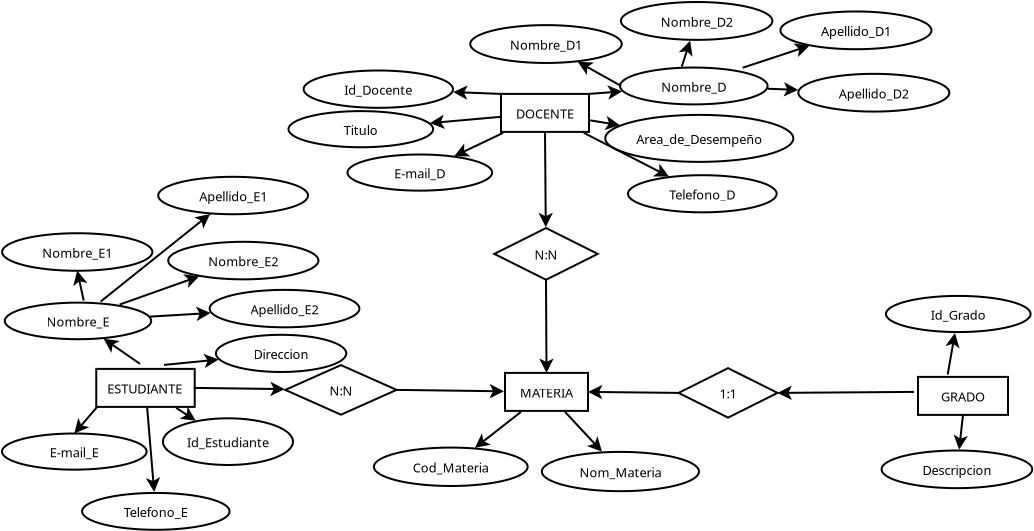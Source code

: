 <?xml version="1.0" encoding="UTF-8"?>
<dia:diagram xmlns:dia="http://www.lysator.liu.se/~alla/dia/">
  <dia:layer name="Fondo" visible="true" active="true">
    <dia:object type="Flowchart - Box" version="0" id="O0">
      <dia:attribute name="obj_pos">
        <dia:point val="5.157,16.75"/>
      </dia:attribute>
      <dia:attribute name="obj_bb">
        <dia:rectangle val="5.107,16.7;10.043,18.7"/>
      </dia:attribute>
      <dia:attribute name="elem_corner">
        <dia:point val="5.157,16.75"/>
      </dia:attribute>
      <dia:attribute name="elem_width">
        <dia:real val="4.835"/>
      </dia:attribute>
      <dia:attribute name="elem_height">
        <dia:real val="1.9"/>
      </dia:attribute>
      <dia:attribute name="show_background">
        <dia:boolean val="true"/>
      </dia:attribute>
      <dia:attribute name="padding">
        <dia:real val="0.5"/>
      </dia:attribute>
      <dia:attribute name="text">
        <dia:composite type="text">
          <dia:attribute name="string">
            <dia:string>#ESTUDIANTE#</dia:string>
          </dia:attribute>
          <dia:attribute name="font">
            <dia:font family="sans" style="0" name="Helvetica"/>
          </dia:attribute>
          <dia:attribute name="height">
            <dia:real val="0.8"/>
          </dia:attribute>
          <dia:attribute name="pos">
            <dia:point val="7.575,17.94"/>
          </dia:attribute>
          <dia:attribute name="color">
            <dia:color val="#000000"/>
          </dia:attribute>
          <dia:attribute name="alignment">
            <dia:enum val="1"/>
          </dia:attribute>
        </dia:composite>
      </dia:attribute>
    </dia:object>
    <dia:object type="Flowchart - Box" version="0" id="O1">
      <dia:attribute name="obj_pos">
        <dia:point val="25.55,16.95"/>
      </dia:attribute>
      <dia:attribute name="obj_bb">
        <dia:rectangle val="25.5,16.9;29.75,18.9"/>
      </dia:attribute>
      <dia:attribute name="elem_corner">
        <dia:point val="25.55,16.95"/>
      </dia:attribute>
      <dia:attribute name="elem_width">
        <dia:real val="4.15"/>
      </dia:attribute>
      <dia:attribute name="elem_height">
        <dia:real val="1.9"/>
      </dia:attribute>
      <dia:attribute name="show_background">
        <dia:boolean val="true"/>
      </dia:attribute>
      <dia:attribute name="padding">
        <dia:real val="0.5"/>
      </dia:attribute>
      <dia:attribute name="text">
        <dia:composite type="text">
          <dia:attribute name="string">
            <dia:string>#MATERIA#</dia:string>
          </dia:attribute>
          <dia:attribute name="font">
            <dia:font family="sans" style="0" name="Helvetica"/>
          </dia:attribute>
          <dia:attribute name="height">
            <dia:real val="0.8"/>
          </dia:attribute>
          <dia:attribute name="pos">
            <dia:point val="27.625,18.14"/>
          </dia:attribute>
          <dia:attribute name="color">
            <dia:color val="#000000"/>
          </dia:attribute>
          <dia:attribute name="alignment">
            <dia:enum val="1"/>
          </dia:attribute>
        </dia:composite>
      </dia:attribute>
    </dia:object>
    <dia:object type="Flowchart - Box" version="0" id="O2">
      <dia:attribute name="obj_pos">
        <dia:point val="25.35,3"/>
      </dia:attribute>
      <dia:attribute name="obj_bb">
        <dia:rectangle val="25.3,2.95;29.8,4.95"/>
      </dia:attribute>
      <dia:attribute name="elem_corner">
        <dia:point val="25.35,3"/>
      </dia:attribute>
      <dia:attribute name="elem_width">
        <dia:real val="4.4"/>
      </dia:attribute>
      <dia:attribute name="elem_height">
        <dia:real val="1.9"/>
      </dia:attribute>
      <dia:attribute name="show_background">
        <dia:boolean val="true"/>
      </dia:attribute>
      <dia:attribute name="padding">
        <dia:real val="0.5"/>
      </dia:attribute>
      <dia:attribute name="text">
        <dia:composite type="text">
          <dia:attribute name="string">
            <dia:string>#DOCENTE#</dia:string>
          </dia:attribute>
          <dia:attribute name="font">
            <dia:font family="sans" style="0" name="Helvetica"/>
          </dia:attribute>
          <dia:attribute name="height">
            <dia:real val="0.8"/>
          </dia:attribute>
          <dia:attribute name="pos">
            <dia:point val="27.55,4.19"/>
          </dia:attribute>
          <dia:attribute name="color">
            <dia:color val="#000000"/>
          </dia:attribute>
          <dia:attribute name="alignment">
            <dia:enum val="1"/>
          </dia:attribute>
        </dia:composite>
      </dia:attribute>
    </dia:object>
    <dia:object type="Flowchart - Box" version="0" id="O3">
      <dia:attribute name="obj_pos">
        <dia:point val="46.2,17.15"/>
      </dia:attribute>
      <dia:attribute name="obj_bb">
        <dia:rectangle val="46.15,17.1;50.75,19.1"/>
      </dia:attribute>
      <dia:attribute name="elem_corner">
        <dia:point val="46.2,17.15"/>
      </dia:attribute>
      <dia:attribute name="elem_width">
        <dia:real val="4.5"/>
      </dia:attribute>
      <dia:attribute name="elem_height">
        <dia:real val="1.9"/>
      </dia:attribute>
      <dia:attribute name="show_background">
        <dia:boolean val="true"/>
      </dia:attribute>
      <dia:attribute name="padding">
        <dia:real val="0.5"/>
      </dia:attribute>
      <dia:attribute name="text">
        <dia:composite type="text">
          <dia:attribute name="string">
            <dia:string>#GRADO#</dia:string>
          </dia:attribute>
          <dia:attribute name="font">
            <dia:font family="sans" style="0" name="Helvetica"/>
          </dia:attribute>
          <dia:attribute name="height">
            <dia:real val="0.8"/>
          </dia:attribute>
          <dia:attribute name="pos">
            <dia:point val="48.45,18.34"/>
          </dia:attribute>
          <dia:attribute name="color">
            <dia:color val="#000000"/>
          </dia:attribute>
          <dia:attribute name="alignment">
            <dia:enum val="1"/>
          </dia:attribute>
        </dia:composite>
      </dia:attribute>
    </dia:object>
    <dia:object type="Flowchart - Diamond" version="0" id="O4">
      <dia:attribute name="obj_pos">
        <dia:point val="14.597,16.575"/>
      </dia:attribute>
      <dia:attribute name="obj_bb">
        <dia:rectangle val="14.547,16.525;20.142,19.075"/>
      </dia:attribute>
      <dia:attribute name="elem_corner">
        <dia:point val="14.597,16.575"/>
      </dia:attribute>
      <dia:attribute name="elem_width">
        <dia:real val="5.495"/>
      </dia:attribute>
      <dia:attribute name="elem_height">
        <dia:real val="2.449"/>
      </dia:attribute>
      <dia:attribute name="show_background">
        <dia:boolean val="true"/>
      </dia:attribute>
      <dia:attribute name="padding">
        <dia:real val="0.354"/>
      </dia:attribute>
      <dia:attribute name="text">
        <dia:composite type="text">
          <dia:attribute name="string">
            <dia:string>#N:N#</dia:string>
          </dia:attribute>
          <dia:attribute name="font">
            <dia:font family="sans" style="0" name="Helvetica"/>
          </dia:attribute>
          <dia:attribute name="height">
            <dia:real val="0.8"/>
          </dia:attribute>
          <dia:attribute name="pos">
            <dia:point val="17.345,18.04"/>
          </dia:attribute>
          <dia:attribute name="color">
            <dia:color val="#000000"/>
          </dia:attribute>
          <dia:attribute name="alignment">
            <dia:enum val="1"/>
          </dia:attribute>
        </dia:composite>
      </dia:attribute>
    </dia:object>
    <dia:object type="Flowchart - Diamond" version="0" id="O5">
      <dia:attribute name="obj_pos">
        <dia:point val="25.048,9.724"/>
      </dia:attribute>
      <dia:attribute name="obj_bb">
        <dia:rectangle val="24.998,9.674;30.202,12.326"/>
      </dia:attribute>
      <dia:attribute name="elem_corner">
        <dia:point val="25.048,9.724"/>
      </dia:attribute>
      <dia:attribute name="elem_width">
        <dia:real val="5.104"/>
      </dia:attribute>
      <dia:attribute name="elem_height">
        <dia:real val="2.552"/>
      </dia:attribute>
      <dia:attribute name="show_background">
        <dia:boolean val="true"/>
      </dia:attribute>
      <dia:attribute name="padding">
        <dia:real val="0.354"/>
      </dia:attribute>
      <dia:attribute name="text">
        <dia:composite type="text">
          <dia:attribute name="string">
            <dia:string>#N:N#</dia:string>
          </dia:attribute>
          <dia:attribute name="font">
            <dia:font family="sans" style="0" name="Helvetica"/>
          </dia:attribute>
          <dia:attribute name="height">
            <dia:real val="0.8"/>
          </dia:attribute>
          <dia:attribute name="pos">
            <dia:point val="27.6,11.24"/>
          </dia:attribute>
          <dia:attribute name="color">
            <dia:color val="#000000"/>
          </dia:attribute>
          <dia:attribute name="alignment">
            <dia:enum val="1"/>
          </dia:attribute>
        </dia:composite>
      </dia:attribute>
    </dia:object>
    <dia:object type="Flowchart - Diamond" version="0" id="O6">
      <dia:attribute name="obj_pos">
        <dia:point val="34.226,16.713"/>
      </dia:attribute>
      <dia:attribute name="obj_bb">
        <dia:rectangle val="34.176,16.663;39.224,19.237"/>
      </dia:attribute>
      <dia:attribute name="elem_corner">
        <dia:point val="34.226,16.713"/>
      </dia:attribute>
      <dia:attribute name="elem_width">
        <dia:real val="4.949"/>
      </dia:attribute>
      <dia:attribute name="elem_height">
        <dia:real val="2.474"/>
      </dia:attribute>
      <dia:attribute name="show_background">
        <dia:boolean val="true"/>
      </dia:attribute>
      <dia:attribute name="padding">
        <dia:real val="0.354"/>
      </dia:attribute>
      <dia:attribute name="text">
        <dia:composite type="text">
          <dia:attribute name="string">
            <dia:string>#1:1#</dia:string>
          </dia:attribute>
          <dia:attribute name="font">
            <dia:font family="sans" style="0" name="Helvetica"/>
          </dia:attribute>
          <dia:attribute name="height">
            <dia:real val="0.8"/>
          </dia:attribute>
          <dia:attribute name="pos">
            <dia:point val="36.7,18.19"/>
          </dia:attribute>
          <dia:attribute name="color">
            <dia:color val="#000000"/>
          </dia:attribute>
          <dia:attribute name="alignment">
            <dia:enum val="1"/>
          </dia:attribute>
        </dia:composite>
      </dia:attribute>
    </dia:object>
    <dia:object type="Standard - Line" version="0" id="O7">
      <dia:attribute name="obj_pos">
        <dia:point val="9.992,17.7"/>
      </dia:attribute>
      <dia:attribute name="obj_bb">
        <dia:rectangle val="9.942,17.392;14.683,18.116"/>
      </dia:attribute>
      <dia:attribute name="conn_endpoints">
        <dia:point val="9.992,17.7"/>
        <dia:point val="14.572,17.762"/>
      </dia:attribute>
      <dia:attribute name="numcp">
        <dia:int val="1"/>
      </dia:attribute>
      <dia:attribute name="end_arrow">
        <dia:enum val="22"/>
      </dia:attribute>
      <dia:attribute name="end_arrow_length">
        <dia:real val="0.5"/>
      </dia:attribute>
      <dia:attribute name="end_arrow_width">
        <dia:real val="0.5"/>
      </dia:attribute>
      <dia:connections>
        <dia:connection handle="0" to="O0" connection="8"/>
        <dia:connection handle="1" to="O4" connection="16"/>
      </dia:connections>
    </dia:object>
    <dia:object type="Standard - Line" version="0" id="O8">
      <dia:attribute name="obj_pos">
        <dia:point val="20.092,17.8"/>
      </dia:attribute>
      <dia:attribute name="obj_bb">
        <dia:rectangle val="20.041,17.502;25.614,18.226"/>
      </dia:attribute>
      <dia:attribute name="conn_endpoints">
        <dia:point val="20.092,17.8"/>
        <dia:point val="25.503,17.872"/>
      </dia:attribute>
      <dia:attribute name="numcp">
        <dia:int val="1"/>
      </dia:attribute>
      <dia:attribute name="end_arrow">
        <dia:enum val="22"/>
      </dia:attribute>
      <dia:attribute name="end_arrow_length">
        <dia:real val="0.5"/>
      </dia:attribute>
      <dia:attribute name="end_arrow_width">
        <dia:real val="0.5"/>
      </dia:attribute>
      <dia:connections>
        <dia:connection handle="0" to="O4" connection="4"/>
        <dia:connection handle="1" to="O1" connection="16"/>
      </dia:connections>
    </dia:object>
    <dia:object type="Standard - Line" version="0" id="O9">
      <dia:attribute name="obj_pos">
        <dia:point val="27.55,4.9"/>
      </dia:attribute>
      <dia:attribute name="obj_bb">
        <dia:rectangle val="27.222,4.85;27.946,9.792"/>
      </dia:attribute>
      <dia:attribute name="conn_endpoints">
        <dia:point val="27.55,4.9"/>
        <dia:point val="27.589,9.68"/>
      </dia:attribute>
      <dia:attribute name="numcp">
        <dia:int val="1"/>
      </dia:attribute>
      <dia:attribute name="end_arrow">
        <dia:enum val="22"/>
      </dia:attribute>
      <dia:attribute name="end_arrow_length">
        <dia:real val="0.5"/>
      </dia:attribute>
      <dia:attribute name="end_arrow_width">
        <dia:real val="0.5"/>
      </dia:attribute>
      <dia:connections>
        <dia:connection handle="0" to="O2" connection="13"/>
        <dia:connection handle="1" to="O5" connection="16"/>
      </dia:connections>
    </dia:object>
    <dia:object type="Standard - Line" version="0" id="O10">
      <dia:attribute name="obj_pos">
        <dia:point val="27.6,12.276"/>
      </dia:attribute>
      <dia:attribute name="obj_bb">
        <dia:rectangle val="27.26,12.226;27.983,17.062"/>
      </dia:attribute>
      <dia:attribute name="conn_endpoints">
        <dia:point val="27.6,12.276"/>
        <dia:point val="27.625,16.95"/>
      </dia:attribute>
      <dia:attribute name="numcp">
        <dia:int val="1"/>
      </dia:attribute>
      <dia:attribute name="end_arrow">
        <dia:enum val="22"/>
      </dia:attribute>
      <dia:attribute name="end_arrow_length">
        <dia:real val="0.5"/>
      </dia:attribute>
      <dia:attribute name="end_arrow_width">
        <dia:real val="0.5"/>
      </dia:attribute>
      <dia:connections>
        <dia:connection handle="0" to="O5" connection="8"/>
        <dia:connection handle="1" to="O1" connection="2"/>
      </dia:connections>
    </dia:object>
    <dia:object type="Standard - Line" version="0" id="O11">
      <dia:attribute name="obj_pos">
        <dia:point val="46,17.9"/>
      </dia:attribute>
      <dia:attribute name="obj_bb">
        <dia:rectangle val="39.063,17.584;46.05,18.307"/>
      </dia:attribute>
      <dia:attribute name="conn_endpoints">
        <dia:point val="46,17.9"/>
        <dia:point val="39.174,17.95"/>
      </dia:attribute>
      <dia:attribute name="numcp">
        <dia:int val="1"/>
      </dia:attribute>
      <dia:attribute name="end_arrow">
        <dia:enum val="22"/>
      </dia:attribute>
      <dia:attribute name="end_arrow_length">
        <dia:real val="0.5"/>
      </dia:attribute>
      <dia:attribute name="end_arrow_width">
        <dia:real val="0.5"/>
      </dia:attribute>
      <dia:connections>
        <dia:connection handle="1" to="O6" connection="4"/>
      </dia:connections>
    </dia:object>
    <dia:object type="Standard - Line" version="0" id="O12">
      <dia:attribute name="obj_pos">
        <dia:point val="34.226,17.95"/>
      </dia:attribute>
      <dia:attribute name="obj_bb">
        <dia:rectangle val="29.588,17.545;34.276,18.268"/>
      </dia:attribute>
      <dia:attribute name="conn_endpoints">
        <dia:point val="34.226,17.95"/>
        <dia:point val="29.7,17.9"/>
      </dia:attribute>
      <dia:attribute name="numcp">
        <dia:int val="1"/>
      </dia:attribute>
      <dia:attribute name="end_arrow">
        <dia:enum val="22"/>
      </dia:attribute>
      <dia:attribute name="end_arrow_length">
        <dia:real val="0.5"/>
      </dia:attribute>
      <dia:attribute name="end_arrow_width">
        <dia:real val="0.5"/>
      </dia:attribute>
      <dia:connections>
        <dia:connection handle="0" to="O6" connection="12"/>
        <dia:connection handle="1" to="O1" connection="8"/>
      </dia:connections>
    </dia:object>
    <dia:object type="Flowchart - Ellipse" version="0" id="O13">
      <dia:attribute name="obj_pos">
        <dia:point val="0.584,13.447"/>
      </dia:attribute>
      <dia:attribute name="obj_bb">
        <dia:rectangle val="0.534,13.397;7.866,15.305"/>
      </dia:attribute>
      <dia:attribute name="elem_corner">
        <dia:point val="0.584,13.447"/>
      </dia:attribute>
      <dia:attribute name="elem_width">
        <dia:real val="7.231"/>
      </dia:attribute>
      <dia:attribute name="elem_height">
        <dia:real val="1.808"/>
      </dia:attribute>
      <dia:attribute name="show_background">
        <dia:boolean val="true"/>
      </dia:attribute>
      <dia:attribute name="padding">
        <dia:real val="0.354"/>
      </dia:attribute>
      <dia:attribute name="text">
        <dia:composite type="text">
          <dia:attribute name="string">
            <dia:string>#Nombre_E#</dia:string>
          </dia:attribute>
          <dia:attribute name="font">
            <dia:font family="sans" style="0" name="Helvetica"/>
          </dia:attribute>
          <dia:attribute name="height">
            <dia:real val="0.8"/>
          </dia:attribute>
          <dia:attribute name="pos">
            <dia:point val="4.2,14.591"/>
          </dia:attribute>
          <dia:attribute name="color">
            <dia:color val="#000000"/>
          </dia:attribute>
          <dia:attribute name="alignment">
            <dia:enum val="1"/>
          </dia:attribute>
        </dia:composite>
      </dia:attribute>
    </dia:object>
    <dia:object type="Standard - Text" version="1" id="O14">
      <dia:attribute name="obj_pos">
        <dia:point val="4.2,14.351"/>
      </dia:attribute>
      <dia:attribute name="obj_bb">
        <dia:rectangle val="4.2,13.711;4.2,14.484"/>
      </dia:attribute>
      <dia:attribute name="text">
        <dia:composite type="text">
          <dia:attribute name="string">
            <dia:string>##</dia:string>
          </dia:attribute>
          <dia:attribute name="font">
            <dia:font family="sans" style="0" name="Helvetica"/>
          </dia:attribute>
          <dia:attribute name="height">
            <dia:real val="0.8"/>
          </dia:attribute>
          <dia:attribute name="pos">
            <dia:point val="4.2,14.351"/>
          </dia:attribute>
          <dia:attribute name="color">
            <dia:color val="#000000"/>
          </dia:attribute>
          <dia:attribute name="alignment">
            <dia:enum val="0"/>
          </dia:attribute>
        </dia:composite>
      </dia:attribute>
      <dia:attribute name="valign">
        <dia:enum val="3"/>
      </dia:attribute>
      <dia:connections>
        <dia:connection handle="0" to="O13" connection="16"/>
      </dia:connections>
    </dia:object>
    <dia:object type="Flowchart - Ellipse" version="0" id="O15">
      <dia:attribute name="obj_pos">
        <dia:point val="8.513,19.244"/>
      </dia:attribute>
      <dia:attribute name="obj_bb">
        <dia:rectangle val="8.463,19.194;14.93,21.581"/>
      </dia:attribute>
      <dia:attribute name="elem_corner">
        <dia:point val="8.513,19.244"/>
      </dia:attribute>
      <dia:attribute name="elem_width">
        <dia:real val="6.368"/>
      </dia:attribute>
      <dia:attribute name="elem_height">
        <dia:real val="2.287"/>
      </dia:attribute>
      <dia:attribute name="show_background">
        <dia:boolean val="true"/>
      </dia:attribute>
      <dia:attribute name="padding">
        <dia:real val="0.354"/>
      </dia:attribute>
      <dia:attribute name="text">
        <dia:composite type="text">
          <dia:attribute name="string">
            <dia:string>#Id_Estudiante#</dia:string>
          </dia:attribute>
          <dia:attribute name="font">
            <dia:font family="sans" style="0" name="Helvetica"/>
          </dia:attribute>
          <dia:attribute name="height">
            <dia:real val="0.8"/>
          </dia:attribute>
          <dia:attribute name="pos">
            <dia:point val="11.697,20.628"/>
          </dia:attribute>
          <dia:attribute name="color">
            <dia:color val="#000000"/>
          </dia:attribute>
          <dia:attribute name="alignment">
            <dia:enum val="1"/>
          </dia:attribute>
        </dia:composite>
      </dia:attribute>
    </dia:object>
    <dia:object type="Flowchart - Ellipse" version="0" id="O16">
      <dia:attribute name="obj_pos">
        <dia:point val="11.155,15.062"/>
      </dia:attribute>
      <dia:attribute name="obj_bb">
        <dia:rectangle val="11.105,15.012;17.605,16.938"/>
      </dia:attribute>
      <dia:attribute name="elem_corner">
        <dia:point val="11.155,15.062"/>
      </dia:attribute>
      <dia:attribute name="elem_width">
        <dia:real val="6.4"/>
      </dia:attribute>
      <dia:attribute name="elem_height">
        <dia:real val="1.826"/>
      </dia:attribute>
      <dia:attribute name="show_background">
        <dia:boolean val="true"/>
      </dia:attribute>
      <dia:attribute name="padding">
        <dia:real val="0.354"/>
      </dia:attribute>
      <dia:attribute name="text">
        <dia:composite type="text">
          <dia:attribute name="string">
            <dia:string>#Direccion#</dia:string>
          </dia:attribute>
          <dia:attribute name="font">
            <dia:font family="sans" style="0" name="Helvetica"/>
          </dia:attribute>
          <dia:attribute name="height">
            <dia:real val="0.8"/>
          </dia:attribute>
          <dia:attribute name="pos">
            <dia:point val="14.355,16.215"/>
          </dia:attribute>
          <dia:attribute name="color">
            <dia:color val="#000000"/>
          </dia:attribute>
          <dia:attribute name="alignment">
            <dia:enum val="1"/>
          </dia:attribute>
        </dia:composite>
      </dia:attribute>
    </dia:object>
    <dia:object type="Flowchart - Ellipse" version="0" id="O17">
      <dia:attribute name="obj_pos">
        <dia:point val="0.4,19.98"/>
      </dia:attribute>
      <dia:attribute name="obj_bb">
        <dia:rectangle val="0.35,19.93;7.681,21.838"/>
      </dia:attribute>
      <dia:attribute name="elem_corner">
        <dia:point val="0.4,19.98"/>
      </dia:attribute>
      <dia:attribute name="elem_width">
        <dia:real val="7.231"/>
      </dia:attribute>
      <dia:attribute name="elem_height">
        <dia:real val="1.808"/>
      </dia:attribute>
      <dia:attribute name="border_width">
        <dia:real val="0.1"/>
      </dia:attribute>
      <dia:attribute name="show_background">
        <dia:boolean val="true"/>
      </dia:attribute>
      <dia:attribute name="padding">
        <dia:real val="0.354"/>
      </dia:attribute>
      <dia:attribute name="text">
        <dia:composite type="text">
          <dia:attribute name="string">
            <dia:string>#E-mail_E#</dia:string>
          </dia:attribute>
          <dia:attribute name="font">
            <dia:font family="sans" style="0" name="Helvetica"/>
          </dia:attribute>
          <dia:attribute name="height">
            <dia:real val="0.8"/>
          </dia:attribute>
          <dia:attribute name="pos">
            <dia:point val="4.016,21.124"/>
          </dia:attribute>
          <dia:attribute name="color">
            <dia:color val="#000000"/>
          </dia:attribute>
          <dia:attribute name="alignment">
            <dia:enum val="1"/>
          </dia:attribute>
        </dia:composite>
      </dia:attribute>
    </dia:object>
    <dia:object type="Flowchart - Ellipse" version="0" id="O18">
      <dia:attribute name="obj_pos">
        <dia:point val="4.421,22.956"/>
      </dia:attribute>
      <dia:attribute name="obj_bb">
        <dia:rectangle val="4.371,22.906;11.81,24.841"/>
      </dia:attribute>
      <dia:attribute name="elem_corner">
        <dia:point val="4.421,22.956"/>
      </dia:attribute>
      <dia:attribute name="elem_width">
        <dia:real val="7.34"/>
      </dia:attribute>
      <dia:attribute name="elem_height">
        <dia:real val="1.835"/>
      </dia:attribute>
      <dia:attribute name="show_background">
        <dia:boolean val="true"/>
      </dia:attribute>
      <dia:attribute name="padding">
        <dia:real val="0.354"/>
      </dia:attribute>
      <dia:attribute name="text">
        <dia:composite type="text">
          <dia:attribute name="string">
            <dia:string>#Telefono_E#</dia:string>
          </dia:attribute>
          <dia:attribute name="font">
            <dia:font family="sans" style="0" name="Helvetica"/>
          </dia:attribute>
          <dia:attribute name="height">
            <dia:real val="0.8"/>
          </dia:attribute>
          <dia:attribute name="pos">
            <dia:point val="8.091,24.114"/>
          </dia:attribute>
          <dia:attribute name="color">
            <dia:color val="#000000"/>
          </dia:attribute>
          <dia:attribute name="alignment">
            <dia:enum val="1"/>
          </dia:attribute>
        </dia:composite>
      </dia:attribute>
    </dia:object>
    <dia:object type="Standard - Line" version="0" id="O19">
      <dia:attribute name="obj_pos">
        <dia:point val="7.3,16.5"/>
      </dia:attribute>
      <dia:attribute name="obj_bb">
        <dia:rectangle val="5.375,15.16;7.37,16.57"/>
      </dia:attribute>
      <dia:attribute name="conn_endpoints">
        <dia:point val="7.3,16.5"/>
        <dia:point val="5.467,15.229"/>
      </dia:attribute>
      <dia:attribute name="numcp">
        <dia:int val="1"/>
      </dia:attribute>
      <dia:attribute name="end_arrow">
        <dia:enum val="22"/>
      </dia:attribute>
      <dia:attribute name="end_arrow_length">
        <dia:real val="0.5"/>
      </dia:attribute>
      <dia:attribute name="end_arrow_width">
        <dia:real val="0.5"/>
      </dia:attribute>
      <dia:connections>
        <dia:connection handle="1" to="O13" connection="16"/>
      </dia:connections>
    </dia:object>
    <dia:object type="Standard - Line" version="0" id="O20">
      <dia:attribute name="obj_pos">
        <dia:point val="8.5,16.55"/>
      </dia:attribute>
      <dia:attribute name="obj_bb">
        <dia:rectangle val="8.445,15.976;11.396,16.697"/>
      </dia:attribute>
      <dia:attribute name="conn_endpoints">
        <dia:point val="8.5,16.55"/>
        <dia:point val="11.285,16.277"/>
      </dia:attribute>
      <dia:attribute name="numcp">
        <dia:int val="1"/>
      </dia:attribute>
      <dia:attribute name="end_arrow">
        <dia:enum val="22"/>
      </dia:attribute>
      <dia:attribute name="end_arrow_length">
        <dia:real val="0.5"/>
      </dia:attribute>
      <dia:attribute name="end_arrow_width">
        <dia:real val="0.5"/>
      </dia:attribute>
      <dia:connections>
        <dia:connection handle="1" to="O16" connection="16"/>
      </dia:connections>
    </dia:object>
    <dia:object type="Standard - Line" version="0" id="O21">
      <dia:attribute name="obj_pos">
        <dia:point val="9.106,18.699"/>
      </dia:attribute>
      <dia:attribute name="obj_bb">
        <dia:rectangle val="9.037,18.63;10.212,19.428"/>
      </dia:attribute>
      <dia:attribute name="conn_endpoints">
        <dia:point val="9.106,18.699"/>
        <dia:point val="10.118,19.358"/>
      </dia:attribute>
      <dia:attribute name="numcp">
        <dia:int val="1"/>
      </dia:attribute>
      <dia:attribute name="end_arrow">
        <dia:enum val="22"/>
      </dia:attribute>
      <dia:attribute name="end_arrow_length">
        <dia:real val="0.5"/>
      </dia:attribute>
      <dia:attribute name="end_arrow_width">
        <dia:real val="0.5"/>
      </dia:attribute>
      <dia:connections>
        <dia:connection handle="0" to="O0" connection="16"/>
        <dia:connection handle="1" to="O15" connection="16"/>
      </dia:connections>
    </dia:object>
    <dia:object type="Standard - Line" version="0" id="O22">
      <dia:attribute name="obj_pos">
        <dia:point val="7.658,18.695"/>
      </dia:attribute>
      <dia:attribute name="obj_bb">
        <dia:rectangle val="7.598,18.641;8.319,23.019"/>
      </dia:attribute>
      <dia:attribute name="conn_endpoints">
        <dia:point val="7.658,18.695"/>
        <dia:point val="8.01,22.908"/>
      </dia:attribute>
      <dia:attribute name="numcp">
        <dia:int val="1"/>
      </dia:attribute>
      <dia:attribute name="end_arrow">
        <dia:enum val="22"/>
      </dia:attribute>
      <dia:attribute name="end_arrow_length">
        <dia:real val="0.5"/>
      </dia:attribute>
      <dia:attribute name="end_arrow_width">
        <dia:real val="0.5"/>
      </dia:attribute>
      <dia:connections>
        <dia:connection handle="0" to="O0" connection="16"/>
        <dia:connection handle="1" to="O18" connection="16"/>
      </dia:connections>
    </dia:object>
    <dia:object type="Standard - Line" version="0" id="O23">
      <dia:attribute name="obj_pos">
        <dia:point val="5.157,18.65"/>
      </dia:attribute>
      <dia:attribute name="obj_bb">
        <dia:rectangle val="3.943,18.579;5.228,20.065"/>
      </dia:attribute>
      <dia:attribute name="conn_endpoints">
        <dia:point val="5.157,18.65"/>
        <dia:point val="4.016,19.98"/>
      </dia:attribute>
      <dia:attribute name="numcp">
        <dia:int val="1"/>
      </dia:attribute>
      <dia:attribute name="end_arrow">
        <dia:enum val="22"/>
      </dia:attribute>
      <dia:attribute name="end_arrow_length">
        <dia:real val="0.5"/>
      </dia:attribute>
      <dia:attribute name="end_arrow_width">
        <dia:real val="0.5"/>
      </dia:attribute>
      <dia:connections>
        <dia:connection handle="0" to="O0" connection="11"/>
        <dia:connection handle="1" to="O17" connection="4"/>
      </dia:connections>
    </dia:object>
    <dia:object type="Flowchart - Ellipse" version="0" id="O24">
      <dia:attribute name="obj_pos">
        <dia:point val="15.518,1.839"/>
      </dia:attribute>
      <dia:attribute name="obj_bb">
        <dia:rectangle val="15.468,1.789;22.963,3.738"/>
      </dia:attribute>
      <dia:attribute name="elem_corner">
        <dia:point val="15.518,1.839"/>
      </dia:attribute>
      <dia:attribute name="elem_width">
        <dia:real val="7.396"/>
      </dia:attribute>
      <dia:attribute name="elem_height">
        <dia:real val="1.849"/>
      </dia:attribute>
      <dia:attribute name="show_background">
        <dia:boolean val="true"/>
      </dia:attribute>
      <dia:attribute name="padding">
        <dia:real val="0.354"/>
      </dia:attribute>
      <dia:attribute name="text">
        <dia:composite type="text">
          <dia:attribute name="string">
            <dia:string>#Id_Docente#</dia:string>
          </dia:attribute>
          <dia:attribute name="font">
            <dia:font family="sans" style="0" name="Helvetica"/>
          </dia:attribute>
          <dia:attribute name="height">
            <dia:real val="0.8"/>
          </dia:attribute>
          <dia:attribute name="pos">
            <dia:point val="19.215,3.004"/>
          </dia:attribute>
          <dia:attribute name="color">
            <dia:color val="#000000"/>
          </dia:attribute>
          <dia:attribute name="alignment">
            <dia:enum val="1"/>
          </dia:attribute>
        </dia:composite>
      </dia:attribute>
    </dia:object>
    <dia:object type="Flowchart - Ellipse" version="0" id="O25">
      <dia:attribute name="obj_pos">
        <dia:point val="31.358,1.696"/>
      </dia:attribute>
      <dia:attribute name="obj_bb">
        <dia:rectangle val="31.308,1.646;38.673,3.562"/>
      </dia:attribute>
      <dia:attribute name="elem_corner">
        <dia:point val="31.358,1.696"/>
      </dia:attribute>
      <dia:attribute name="elem_width">
        <dia:real val="7.265"/>
      </dia:attribute>
      <dia:attribute name="elem_height">
        <dia:real val="1.816"/>
      </dia:attribute>
      <dia:attribute name="show_background">
        <dia:boolean val="true"/>
      </dia:attribute>
      <dia:attribute name="padding">
        <dia:real val="0.354"/>
      </dia:attribute>
      <dia:attribute name="text">
        <dia:composite type="text">
          <dia:attribute name="string">
            <dia:string>#Nombre_D#</dia:string>
          </dia:attribute>
          <dia:attribute name="font">
            <dia:font family="sans" style="0" name="Helvetica"/>
          </dia:attribute>
          <dia:attribute name="height">
            <dia:real val="0.8"/>
          </dia:attribute>
          <dia:attribute name="pos">
            <dia:point val="34.99,2.844"/>
          </dia:attribute>
          <dia:attribute name="color">
            <dia:color val="#000000"/>
          </dia:attribute>
          <dia:attribute name="alignment">
            <dia:enum val="1"/>
          </dia:attribute>
        </dia:composite>
      </dia:attribute>
    </dia:object>
    <dia:object type="Flowchart - Ellipse" version="0" id="O26">
      <dia:attribute name="obj_pos">
        <dia:point val="31.726,7.071"/>
      </dia:attribute>
      <dia:attribute name="obj_bb">
        <dia:rectangle val="31.676,7.021;39.155,8.966"/>
      </dia:attribute>
      <dia:attribute name="elem_corner">
        <dia:point val="31.726,7.071"/>
      </dia:attribute>
      <dia:attribute name="elem_width">
        <dia:real val="7.38"/>
      </dia:attribute>
      <dia:attribute name="elem_height">
        <dia:real val="1.845"/>
      </dia:attribute>
      <dia:attribute name="show_background">
        <dia:boolean val="true"/>
      </dia:attribute>
      <dia:attribute name="padding">
        <dia:real val="0.354"/>
      </dia:attribute>
      <dia:attribute name="text">
        <dia:composite type="text">
          <dia:attribute name="string">
            <dia:string>#Telefono_D#</dia:string>
          </dia:attribute>
          <dia:attribute name="font">
            <dia:font family="sans" style="0" name="Helvetica"/>
          </dia:attribute>
          <dia:attribute name="height">
            <dia:real val="0.8"/>
          </dia:attribute>
          <dia:attribute name="pos">
            <dia:point val="35.416,8.234"/>
          </dia:attribute>
          <dia:attribute name="color">
            <dia:color val="#000000"/>
          </dia:attribute>
          <dia:attribute name="alignment">
            <dia:enum val="1"/>
          </dia:attribute>
        </dia:composite>
      </dia:attribute>
    </dia:object>
    <dia:object type="Flowchart - Ellipse" version="0" id="O27">
      <dia:attribute name="obj_pos">
        <dia:point val="17.675,6.03"/>
      </dia:attribute>
      <dia:attribute name="obj_bb">
        <dia:rectangle val="17.625,5.98;24.956,7.888"/>
      </dia:attribute>
      <dia:attribute name="elem_corner">
        <dia:point val="17.675,6.03"/>
      </dia:attribute>
      <dia:attribute name="elem_width">
        <dia:real val="7.231"/>
      </dia:attribute>
      <dia:attribute name="elem_height">
        <dia:real val="1.808"/>
      </dia:attribute>
      <dia:attribute name="show_background">
        <dia:boolean val="true"/>
      </dia:attribute>
      <dia:attribute name="padding">
        <dia:real val="0.354"/>
      </dia:attribute>
      <dia:attribute name="text">
        <dia:composite type="text">
          <dia:attribute name="string">
            <dia:string>#E-mail_D#</dia:string>
          </dia:attribute>
          <dia:attribute name="font">
            <dia:font family="sans" style="0" name="Helvetica"/>
          </dia:attribute>
          <dia:attribute name="height">
            <dia:real val="0.8"/>
          </dia:attribute>
          <dia:attribute name="pos">
            <dia:point val="21.291,7.174"/>
          </dia:attribute>
          <dia:attribute name="color">
            <dia:color val="#000000"/>
          </dia:attribute>
          <dia:attribute name="alignment">
            <dia:enum val="1"/>
          </dia:attribute>
        </dia:composite>
      </dia:attribute>
    </dia:object>
    <dia:object type="Flowchart - Ellipse" version="0" id="O28">
      <dia:attribute name="obj_pos">
        <dia:point val="30.685,4.079"/>
      </dia:attribute>
      <dia:attribute name="obj_bb">
        <dia:rectangle val="30.635,4.029;39.896,6.419"/>
      </dia:attribute>
      <dia:attribute name="elem_corner">
        <dia:point val="30.685,4.079"/>
      </dia:attribute>
      <dia:attribute name="elem_width">
        <dia:real val="9.16"/>
      </dia:attribute>
      <dia:attribute name="elem_height">
        <dia:real val="2.29"/>
      </dia:attribute>
      <dia:attribute name="show_background">
        <dia:boolean val="true"/>
      </dia:attribute>
      <dia:attribute name="padding">
        <dia:real val="0.354"/>
      </dia:attribute>
      <dia:attribute name="text">
        <dia:composite type="text">
          <dia:attribute name="string">
            <dia:string>#Area_de_Desempeño#</dia:string>
          </dia:attribute>
          <dia:attribute name="font">
            <dia:font family="sans" style="0" name="Helvetica"/>
          </dia:attribute>
          <dia:attribute name="height">
            <dia:real val="0.8"/>
          </dia:attribute>
          <dia:attribute name="pos">
            <dia:point val="35.266,5.464"/>
          </dia:attribute>
          <dia:attribute name="color">
            <dia:color val="#000000"/>
          </dia:attribute>
          <dia:attribute name="alignment">
            <dia:enum val="1"/>
          </dia:attribute>
        </dia:composite>
      </dia:attribute>
    </dia:object>
    <dia:object type="Flowchart - Ellipse" version="0" id="O29">
      <dia:attribute name="obj_pos">
        <dia:point val="14.725,3.86"/>
      </dia:attribute>
      <dia:attribute name="obj_bb">
        <dia:rectangle val="14.675,3.81;22.006,5.718"/>
      </dia:attribute>
      <dia:attribute name="elem_corner">
        <dia:point val="14.725,3.86"/>
      </dia:attribute>
      <dia:attribute name="elem_width">
        <dia:real val="7.231"/>
      </dia:attribute>
      <dia:attribute name="elem_height">
        <dia:real val="1.808"/>
      </dia:attribute>
      <dia:attribute name="show_background">
        <dia:boolean val="true"/>
      </dia:attribute>
      <dia:attribute name="padding">
        <dia:real val="0.354"/>
      </dia:attribute>
      <dia:attribute name="text">
        <dia:composite type="text">
          <dia:attribute name="string">
            <dia:string>#Titulo#</dia:string>
          </dia:attribute>
          <dia:attribute name="font">
            <dia:font family="sans" style="0" name="Helvetica"/>
          </dia:attribute>
          <dia:attribute name="height">
            <dia:real val="0.8"/>
          </dia:attribute>
          <dia:attribute name="pos">
            <dia:point val="18.34,5.004"/>
          </dia:attribute>
          <dia:attribute name="color">
            <dia:color val="#000000"/>
          </dia:attribute>
          <dia:attribute name="alignment">
            <dia:enum val="1"/>
          </dia:attribute>
        </dia:composite>
      </dia:attribute>
    </dia:object>
    <dia:object type="Flowchart - Ellipse" version="0" id="O30">
      <dia:attribute name="obj_pos">
        <dia:point val="19.072,20.702"/>
      </dia:attribute>
      <dia:attribute name="obj_bb">
        <dia:rectangle val="19.022,20.652;26.659,22.636"/>
      </dia:attribute>
      <dia:attribute name="elem_corner">
        <dia:point val="19.072,20.702"/>
      </dia:attribute>
      <dia:attribute name="elem_width">
        <dia:real val="7.536"/>
      </dia:attribute>
      <dia:attribute name="elem_height">
        <dia:real val="1.884"/>
      </dia:attribute>
      <dia:attribute name="show_background">
        <dia:boolean val="true"/>
      </dia:attribute>
      <dia:attribute name="padding">
        <dia:real val="0.354"/>
      </dia:attribute>
      <dia:attribute name="text">
        <dia:composite type="text">
          <dia:attribute name="string">
            <dia:string>#Cod_Materia#</dia:string>
          </dia:attribute>
          <dia:attribute name="font">
            <dia:font family="sans" style="0" name="Helvetica"/>
          </dia:attribute>
          <dia:attribute name="height">
            <dia:real val="0.8"/>
          </dia:attribute>
          <dia:attribute name="pos">
            <dia:point val="22.841,21.884"/>
          </dia:attribute>
          <dia:attribute name="color">
            <dia:color val="#000000"/>
          </dia:attribute>
          <dia:attribute name="alignment">
            <dia:enum val="1"/>
          </dia:attribute>
        </dia:composite>
      </dia:attribute>
    </dia:object>
    <dia:object type="Flowchart - Ellipse" version="0" id="O31">
      <dia:attribute name="obj_pos">
        <dia:point val="27.49,20.924"/>
      </dia:attribute>
      <dia:attribute name="obj_bb">
        <dia:rectangle val="27.44,20.874;35.203,22.89"/>
      </dia:attribute>
      <dia:attribute name="elem_corner">
        <dia:point val="27.49,20.924"/>
      </dia:attribute>
      <dia:attribute name="elem_width">
        <dia:real val="7.663"/>
      </dia:attribute>
      <dia:attribute name="elem_height">
        <dia:real val="1.916"/>
      </dia:attribute>
      <dia:attribute name="show_background">
        <dia:boolean val="true"/>
      </dia:attribute>
      <dia:attribute name="padding">
        <dia:real val="0.354"/>
      </dia:attribute>
      <dia:attribute name="text">
        <dia:composite type="text">
          <dia:attribute name="string">
            <dia:string>#Nom_Materia#</dia:string>
          </dia:attribute>
          <dia:attribute name="font">
            <dia:font family="sans" style="0" name="Helvetica"/>
          </dia:attribute>
          <dia:attribute name="height">
            <dia:real val="0.8"/>
          </dia:attribute>
          <dia:attribute name="pos">
            <dia:point val="31.322,22.122"/>
          </dia:attribute>
          <dia:attribute name="color">
            <dia:color val="#000000"/>
          </dia:attribute>
          <dia:attribute name="alignment">
            <dia:enum val="1"/>
          </dia:attribute>
        </dia:composite>
      </dia:attribute>
    </dia:object>
    <dia:object type="Flowchart - Ellipse" version="0" id="O32">
      <dia:attribute name="obj_pos">
        <dia:point val="44.599,13.1"/>
      </dia:attribute>
      <dia:attribute name="obj_bb">
        <dia:rectangle val="44.549,13.05;51.88,14.958"/>
      </dia:attribute>
      <dia:attribute name="elem_corner">
        <dia:point val="44.599,13.1"/>
      </dia:attribute>
      <dia:attribute name="elem_width">
        <dia:real val="7.231"/>
      </dia:attribute>
      <dia:attribute name="elem_height">
        <dia:real val="1.808"/>
      </dia:attribute>
      <dia:attribute name="show_background">
        <dia:boolean val="true"/>
      </dia:attribute>
      <dia:attribute name="padding">
        <dia:real val="0.354"/>
      </dia:attribute>
      <dia:attribute name="text">
        <dia:composite type="text">
          <dia:attribute name="string">
            <dia:string>#Id_Grado#</dia:string>
          </dia:attribute>
          <dia:attribute name="font">
            <dia:font family="sans" style="0" name="Helvetica"/>
          </dia:attribute>
          <dia:attribute name="height">
            <dia:real val="0.8"/>
          </dia:attribute>
          <dia:attribute name="pos">
            <dia:point val="48.215,14.244"/>
          </dia:attribute>
          <dia:attribute name="color">
            <dia:color val="#000000"/>
          </dia:attribute>
          <dia:attribute name="alignment">
            <dia:enum val="1"/>
          </dia:attribute>
        </dia:composite>
      </dia:attribute>
    </dia:object>
    <dia:object type="Flowchart - Ellipse" version="0" id="O33">
      <dia:attribute name="obj_pos">
        <dia:point val="44.458,20.85"/>
      </dia:attribute>
      <dia:attribute name="obj_bb">
        <dia:rectangle val="44.408,20.8;51.883,22.744"/>
      </dia:attribute>
      <dia:attribute name="elem_corner">
        <dia:point val="44.458,20.85"/>
      </dia:attribute>
      <dia:attribute name="elem_width">
        <dia:real val="7.376"/>
      </dia:attribute>
      <dia:attribute name="elem_height">
        <dia:real val="1.844"/>
      </dia:attribute>
      <dia:attribute name="show_background">
        <dia:boolean val="true"/>
      </dia:attribute>
      <dia:attribute name="padding">
        <dia:real val="0.354"/>
      </dia:attribute>
      <dia:attribute name="text">
        <dia:composite type="text">
          <dia:attribute name="string">
            <dia:string>#Descripcion#</dia:string>
          </dia:attribute>
          <dia:attribute name="font">
            <dia:font family="sans" style="0" name="Helvetica"/>
          </dia:attribute>
          <dia:attribute name="height">
            <dia:real val="0.8"/>
          </dia:attribute>
          <dia:attribute name="pos">
            <dia:point val="48.146,22.012"/>
          </dia:attribute>
          <dia:attribute name="color">
            <dia:color val="#000000"/>
          </dia:attribute>
          <dia:attribute name="alignment">
            <dia:enum val="1"/>
          </dia:attribute>
        </dia:composite>
      </dia:attribute>
    </dia:object>
    <dia:object type="Standard - Line" version="0" id="O34">
      <dia:attribute name="obj_pos">
        <dia:point val="29.75,3"/>
      </dia:attribute>
      <dia:attribute name="obj_bb">
        <dia:rectangle val="29.696,2.556;31.575,3.277"/>
      </dia:attribute>
      <dia:attribute name="conn_endpoints">
        <dia:point val="29.75,3"/>
        <dia:point val="31.464,2.87"/>
      </dia:attribute>
      <dia:attribute name="numcp">
        <dia:int val="1"/>
      </dia:attribute>
      <dia:attribute name="end_arrow">
        <dia:enum val="22"/>
      </dia:attribute>
      <dia:attribute name="end_arrow_length">
        <dia:real val="0.5"/>
      </dia:attribute>
      <dia:attribute name="end_arrow_width">
        <dia:real val="0.5"/>
      </dia:attribute>
      <dia:connections>
        <dia:connection handle="0" to="O2" connection="4"/>
        <dia:connection handle="1" to="O25" connection="16"/>
      </dia:connections>
    </dia:object>
    <dia:object type="Standard - Line" version="0" id="O35">
      <dia:attribute name="obj_pos">
        <dia:point val="25.35,3"/>
      </dia:attribute>
      <dia:attribute name="obj_bb">
        <dia:rectangle val="22.808,2.568;25.402,3.292"/>
      </dia:attribute>
      <dia:attribute name="conn_endpoints">
        <dia:point val="25.35,3"/>
        <dia:point val="22.919,2.906"/>
      </dia:attribute>
      <dia:attribute name="numcp">
        <dia:int val="1"/>
      </dia:attribute>
      <dia:attribute name="end_arrow">
        <dia:enum val="22"/>
      </dia:attribute>
      <dia:attribute name="end_arrow_length">
        <dia:real val="0.5"/>
      </dia:attribute>
      <dia:attribute name="end_arrow_width">
        <dia:real val="0.5"/>
      </dia:attribute>
      <dia:connections>
        <dia:connection handle="0" to="O2" connection="0"/>
        <dia:connection handle="1" to="O24" connection="16"/>
      </dia:connections>
    </dia:object>
    <dia:object type="Standard - Line" version="0" id="O36">
      <dia:attribute name="obj_pos">
        <dia:point val="25.3,4.149"/>
      </dia:attribute>
      <dia:attribute name="obj_bb">
        <dia:rectangle val="21.688,4.044;25.355,4.765"/>
      </dia:attribute>
      <dia:attribute name="conn_endpoints">
        <dia:point val="25.3,4.149"/>
        <dia:point val="21.799,4.458"/>
      </dia:attribute>
      <dia:attribute name="numcp">
        <dia:int val="1"/>
      </dia:attribute>
      <dia:attribute name="end_arrow">
        <dia:enum val="22"/>
      </dia:attribute>
      <dia:attribute name="end_arrow_length">
        <dia:real val="0.5"/>
      </dia:attribute>
      <dia:attribute name="end_arrow_width">
        <dia:real val="0.5"/>
      </dia:attribute>
      <dia:connections>
        <dia:connection handle="0" to="O2" connection="16"/>
        <dia:connection handle="1" to="O29" connection="16"/>
      </dia:connections>
    </dia:object>
    <dia:object type="Standard - Line" version="0" id="O37">
      <dia:attribute name="obj_pos">
        <dia:point val="25.452,4.95"/>
      </dia:attribute>
      <dia:attribute name="obj_bb">
        <dia:rectangle val="22.914,4.884;25.518,6.193"/>
      </dia:attribute>
      <dia:attribute name="conn_endpoints">
        <dia:point val="25.452,4.95"/>
        <dia:point val="23.015,6.112"/>
      </dia:attribute>
      <dia:attribute name="numcp">
        <dia:int val="1"/>
      </dia:attribute>
      <dia:attribute name="end_arrow">
        <dia:enum val="22"/>
      </dia:attribute>
      <dia:attribute name="end_arrow_length">
        <dia:real val="0.5"/>
      </dia:attribute>
      <dia:attribute name="end_arrow_width">
        <dia:real val="0.5"/>
      </dia:attribute>
      <dia:connections>
        <dia:connection handle="0" to="O2" connection="16"/>
        <dia:connection handle="1" to="O27" connection="16"/>
      </dia:connections>
    </dia:object>
    <dia:object type="Standard - Line" version="0" id="O38">
      <dia:attribute name="obj_pos">
        <dia:point val="29.8,4.322"/>
      </dia:attribute>
      <dia:attribute name="obj_bb">
        <dia:rectangle val="29.743,4.128;31.504,4.842"/>
      </dia:attribute>
      <dia:attribute name="conn_endpoints">
        <dia:point val="29.8,4.322"/>
        <dia:point val="31.394,4.585"/>
      </dia:attribute>
      <dia:attribute name="numcp">
        <dia:int val="1"/>
      </dia:attribute>
      <dia:attribute name="end_arrow">
        <dia:enum val="22"/>
      </dia:attribute>
      <dia:attribute name="end_arrow_length">
        <dia:real val="0.5"/>
      </dia:attribute>
      <dia:attribute name="end_arrow_width">
        <dia:real val="0.5"/>
      </dia:attribute>
      <dia:connections>
        <dia:connection handle="0" to="O2" connection="16"/>
        <dia:connection handle="1" to="O28" connection="16"/>
      </dia:connections>
    </dia:object>
    <dia:object type="Standard - Line" version="0" id="O39">
      <dia:attribute name="obj_pos">
        <dia:point val="29.494,4.95"/>
      </dia:attribute>
      <dia:attribute name="obj_bb">
        <dia:rectangle val="29.427,4.882;33.857,7.212"/>
      </dia:attribute>
      <dia:attribute name="conn_endpoints">
        <dia:point val="29.494,4.95"/>
        <dia:point val="33.758,7.142"/>
      </dia:attribute>
      <dia:attribute name="numcp">
        <dia:int val="1"/>
      </dia:attribute>
      <dia:attribute name="end_arrow">
        <dia:enum val="22"/>
      </dia:attribute>
      <dia:attribute name="end_arrow_length">
        <dia:real val="0.5"/>
      </dia:attribute>
      <dia:attribute name="end_arrow_width">
        <dia:real val="0.5"/>
      </dia:attribute>
      <dia:connections>
        <dia:connection handle="0" to="O2" connection="16"/>
        <dia:connection handle="1" to="O26" connection="16"/>
      </dia:connections>
    </dia:object>
    <dia:object type="Standard - Line" version="0" id="O40">
      <dia:attribute name="obj_pos">
        <dia:point val="26.347,18.9"/>
      </dia:attribute>
      <dia:attribute name="obj_bb">
        <dia:rectangle val="23.935,18.83;26.417,20.789"/>
      </dia:attribute>
      <dia:attribute name="conn_endpoints">
        <dia:point val="26.347,18.9"/>
        <dia:point val="24.023,20.719"/>
      </dia:attribute>
      <dia:attribute name="numcp">
        <dia:int val="1"/>
      </dia:attribute>
      <dia:attribute name="end_arrow">
        <dia:enum val="22"/>
      </dia:attribute>
      <dia:attribute name="end_arrow_length">
        <dia:real val="0.5"/>
      </dia:attribute>
      <dia:attribute name="end_arrow_width">
        <dia:real val="0.5"/>
      </dia:attribute>
      <dia:connections>
        <dia:connection handle="0" to="O1" connection="16"/>
        <dia:connection handle="1" to="O30" connection="16"/>
      </dia:connections>
    </dia:object>
    <dia:object type="Standard - Line" version="0" id="O41">
      <dia:attribute name="obj_pos">
        <dia:point val="28.553,18.9"/>
      </dia:attribute>
      <dia:attribute name="obj_bb">
        <dia:rectangle val="28.483,18.829;30.498,20.994"/>
      </dia:attribute>
      <dia:attribute name="conn_endpoints">
        <dia:point val="28.553,18.9"/>
        <dia:point val="30.422,20.913"/>
      </dia:attribute>
      <dia:attribute name="numcp">
        <dia:int val="1"/>
      </dia:attribute>
      <dia:attribute name="end_arrow">
        <dia:enum val="22"/>
      </dia:attribute>
      <dia:attribute name="end_arrow_length">
        <dia:real val="0.5"/>
      </dia:attribute>
      <dia:attribute name="end_arrow_width">
        <dia:real val="0.5"/>
      </dia:attribute>
      <dia:connections>
        <dia:connection handle="0" to="O1" connection="16"/>
        <dia:connection handle="1" to="O31" connection="16"/>
      </dia:connections>
    </dia:object>
    <dia:object type="Standard - Line" version="0" id="O42">
      <dia:attribute name="obj_pos">
        <dia:point val="47.684,17.03"/>
      </dia:attribute>
      <dia:attribute name="obj_bb">
        <dia:rectangle val="47.586,14.846;48.298,17.088"/>
      </dia:attribute>
      <dia:attribute name="conn_endpoints">
        <dia:point val="47.684,17.03"/>
        <dia:point val="48.048,14.956"/>
      </dia:attribute>
      <dia:attribute name="numcp">
        <dia:int val="1"/>
      </dia:attribute>
      <dia:attribute name="end_arrow">
        <dia:enum val="22"/>
      </dia:attribute>
      <dia:attribute name="end_arrow_length">
        <dia:real val="0.5"/>
      </dia:attribute>
      <dia:attribute name="end_arrow_width">
        <dia:real val="0.5"/>
      </dia:attribute>
      <dia:connections>
        <dia:connection handle="1" to="O32" connection="16"/>
      </dia:connections>
    </dia:object>
    <dia:object type="Standard - Line" version="0" id="O43">
      <dia:attribute name="obj_pos">
        <dia:point val="48.45,19.05"/>
      </dia:attribute>
      <dia:attribute name="obj_bb">
        <dia:rectangle val="47.963,18.995;48.682,20.912"/>
      </dia:attribute>
      <dia:attribute name="conn_endpoints">
        <dia:point val="48.45,19.05"/>
        <dia:point val="48.254,20.801"/>
      </dia:attribute>
      <dia:attribute name="numcp">
        <dia:int val="1"/>
      </dia:attribute>
      <dia:attribute name="end_arrow">
        <dia:enum val="22"/>
      </dia:attribute>
      <dia:attribute name="end_arrow_length">
        <dia:real val="0.5"/>
      </dia:attribute>
      <dia:attribute name="end_arrow_width">
        <dia:real val="0.5"/>
      </dia:attribute>
      <dia:connections>
        <dia:connection handle="0" to="O3" connection="13"/>
        <dia:connection handle="1" to="O33" connection="16"/>
      </dia:connections>
    </dia:object>
    <dia:object type="Flowchart - Ellipse" version="0" id="O44">
      <dia:attribute name="obj_pos">
        <dia:point val="10.824,12.809"/>
      </dia:attribute>
      <dia:attribute name="obj_bb">
        <dia:rectangle val="10.774,12.759;18.276,14.709"/>
      </dia:attribute>
      <dia:attribute name="elem_corner">
        <dia:point val="10.824,12.809"/>
      </dia:attribute>
      <dia:attribute name="elem_width">
        <dia:real val="7.403"/>
      </dia:attribute>
      <dia:attribute name="elem_height">
        <dia:real val="1.851"/>
      </dia:attribute>
      <dia:attribute name="show_background">
        <dia:boolean val="true"/>
      </dia:attribute>
      <dia:attribute name="padding">
        <dia:real val="0.354"/>
      </dia:attribute>
      <dia:attribute name="text">
        <dia:composite type="text">
          <dia:attribute name="string">
            <dia:string>#Apellido_E2#</dia:string>
          </dia:attribute>
          <dia:attribute name="font">
            <dia:font family="sans" style="0" name="Helvetica"/>
          </dia:attribute>
          <dia:attribute name="height">
            <dia:real val="0.8"/>
          </dia:attribute>
          <dia:attribute name="pos">
            <dia:point val="14.525,13.974"/>
          </dia:attribute>
          <dia:attribute name="color">
            <dia:color val="#000000"/>
          </dia:attribute>
          <dia:attribute name="alignment">
            <dia:enum val="1"/>
          </dia:attribute>
        </dia:composite>
      </dia:attribute>
    </dia:object>
    <dia:object type="Flowchart - Ellipse" version="0" id="O45">
      <dia:attribute name="obj_pos">
        <dia:point val="8.255,7.156"/>
      </dia:attribute>
      <dia:attribute name="obj_bb">
        <dia:rectangle val="8.205,7.106;15.707,9.057"/>
      </dia:attribute>
      <dia:attribute name="elem_corner">
        <dia:point val="8.255,7.156"/>
      </dia:attribute>
      <dia:attribute name="elem_width">
        <dia:real val="7.403"/>
      </dia:attribute>
      <dia:attribute name="elem_height">
        <dia:real val="1.851"/>
      </dia:attribute>
      <dia:attribute name="show_background">
        <dia:boolean val="true"/>
      </dia:attribute>
      <dia:attribute name="padding">
        <dia:real val="0.354"/>
      </dia:attribute>
      <dia:attribute name="text">
        <dia:composite type="text">
          <dia:attribute name="string">
            <dia:string>#Apellido_E1#</dia:string>
          </dia:attribute>
          <dia:attribute name="font">
            <dia:font family="sans" style="0" name="Helvetica"/>
          </dia:attribute>
          <dia:attribute name="height">
            <dia:real val="0.8"/>
          </dia:attribute>
          <dia:attribute name="pos">
            <dia:point val="11.956,8.322"/>
          </dia:attribute>
          <dia:attribute name="color">
            <dia:color val="#000000"/>
          </dia:attribute>
          <dia:attribute name="alignment">
            <dia:enum val="1"/>
          </dia:attribute>
        </dia:composite>
      </dia:attribute>
    </dia:object>
    <dia:object type="Flowchart - Ellipse" version="0" id="O46">
      <dia:attribute name="obj_pos">
        <dia:point val="8.763,10.408"/>
      </dia:attribute>
      <dia:attribute name="obj_bb">
        <dia:rectangle val="8.713,10.357;16.222,12.31"/>
      </dia:attribute>
      <dia:attribute name="elem_corner">
        <dia:point val="8.763,10.408"/>
      </dia:attribute>
      <dia:attribute name="elem_width">
        <dia:real val="7.409"/>
      </dia:attribute>
      <dia:attribute name="elem_height">
        <dia:real val="1.852"/>
      </dia:attribute>
      <dia:attribute name="show_background">
        <dia:boolean val="true"/>
      </dia:attribute>
      <dia:attribute name="padding">
        <dia:real val="0.354"/>
      </dia:attribute>
      <dia:attribute name="text">
        <dia:composite type="text">
          <dia:attribute name="string">
            <dia:string>#Nombre_E2#</dia:string>
          </dia:attribute>
          <dia:attribute name="font">
            <dia:font family="sans" style="0" name="Helvetica"/>
          </dia:attribute>
          <dia:attribute name="height">
            <dia:real val="0.8"/>
          </dia:attribute>
          <dia:attribute name="pos">
            <dia:point val="12.468,11.574"/>
          </dia:attribute>
          <dia:attribute name="color">
            <dia:color val="#000000"/>
          </dia:attribute>
          <dia:attribute name="alignment">
            <dia:enum val="1"/>
          </dia:attribute>
        </dia:composite>
      </dia:attribute>
    </dia:object>
    <dia:object type="Flowchart - Ellipse" version="0" id="O47">
      <dia:attribute name="obj_pos">
        <dia:point val="0.457,9.979"/>
      </dia:attribute>
      <dia:attribute name="obj_bb">
        <dia:rectangle val="0.407,9.929;7.916,11.882"/>
      </dia:attribute>
      <dia:attribute name="elem_corner">
        <dia:point val="0.457,9.979"/>
      </dia:attribute>
      <dia:attribute name="elem_width">
        <dia:real val="7.409"/>
      </dia:attribute>
      <dia:attribute name="elem_height">
        <dia:real val="1.852"/>
      </dia:attribute>
      <dia:attribute name="show_background">
        <dia:boolean val="true"/>
      </dia:attribute>
      <dia:attribute name="padding">
        <dia:real val="0.354"/>
      </dia:attribute>
      <dia:attribute name="text">
        <dia:composite type="text">
          <dia:attribute name="string">
            <dia:string>#Nombre_E1#</dia:string>
          </dia:attribute>
          <dia:attribute name="font">
            <dia:font family="sans" style="0" name="Helvetica"/>
          </dia:attribute>
          <dia:attribute name="height">
            <dia:real val="0.8"/>
          </dia:attribute>
          <dia:attribute name="pos">
            <dia:point val="4.161,11.145"/>
          </dia:attribute>
          <dia:attribute name="color">
            <dia:color val="#000000"/>
          </dia:attribute>
          <dia:attribute name="alignment">
            <dia:enum val="1"/>
          </dia:attribute>
        </dia:composite>
      </dia:attribute>
    </dia:object>
    <dia:object type="Flowchart - Ellipse" version="0" id="O48">
      <dia:attribute name="obj_pos">
        <dia:point val="23.875,-0.424"/>
      </dia:attribute>
      <dia:attribute name="obj_bb">
        <dia:rectangle val="23.825,-0.474;31.375,1.488"/>
      </dia:attribute>
      <dia:attribute name="elem_corner">
        <dia:point val="23.875,-0.424"/>
      </dia:attribute>
      <dia:attribute name="elem_width">
        <dia:real val="7.449"/>
      </dia:attribute>
      <dia:attribute name="elem_height">
        <dia:real val="1.862"/>
      </dia:attribute>
      <dia:attribute name="show_background">
        <dia:boolean val="true"/>
      </dia:attribute>
      <dia:attribute name="padding">
        <dia:real val="0.354"/>
      </dia:attribute>
      <dia:attribute name="text">
        <dia:composite type="text">
          <dia:attribute name="string">
            <dia:string>#Nombre_D1#</dia:string>
          </dia:attribute>
          <dia:attribute name="font">
            <dia:font family="sans" style="0" name="Helvetica"/>
          </dia:attribute>
          <dia:attribute name="height">
            <dia:real val="0.8"/>
          </dia:attribute>
          <dia:attribute name="pos">
            <dia:point val="27.6,0.747"/>
          </dia:attribute>
          <dia:attribute name="color">
            <dia:color val="#000000"/>
          </dia:attribute>
          <dia:attribute name="alignment">
            <dia:enum val="1"/>
          </dia:attribute>
        </dia:composite>
      </dia:attribute>
    </dia:object>
    <dia:object type="Flowchart - Ellipse" version="0" id="O49">
      <dia:attribute name="obj_pos">
        <dia:point val="39.375,-1.108"/>
      </dia:attribute>
      <dia:attribute name="obj_bb">
        <dia:rectangle val="39.325,-1.158;46.868,0.803"/>
      </dia:attribute>
      <dia:attribute name="elem_corner">
        <dia:point val="39.375,-1.108"/>
      </dia:attribute>
      <dia:attribute name="elem_width">
        <dia:real val="7.443"/>
      </dia:attribute>
      <dia:attribute name="elem_height">
        <dia:real val="1.861"/>
      </dia:attribute>
      <dia:attribute name="show_background">
        <dia:boolean val="true"/>
      </dia:attribute>
      <dia:attribute name="padding">
        <dia:real val="0.354"/>
      </dia:attribute>
      <dia:attribute name="text">
        <dia:composite type="text">
          <dia:attribute name="string">
            <dia:string>#Apellido_D1#</dia:string>
          </dia:attribute>
          <dia:attribute name="font">
            <dia:font family="sans" style="0" name="Helvetica"/>
          </dia:attribute>
          <dia:attribute name="height">
            <dia:real val="0.8"/>
          </dia:attribute>
          <dia:attribute name="pos">
            <dia:point val="43.096,0.063"/>
          </dia:attribute>
          <dia:attribute name="color">
            <dia:color val="#000000"/>
          </dia:attribute>
          <dia:attribute name="alignment">
            <dia:enum val="1"/>
          </dia:attribute>
        </dia:composite>
      </dia:attribute>
    </dia:object>
    <dia:object type="Flowchart - Ellipse" version="0" id="O50">
      <dia:attribute name="obj_pos">
        <dia:point val="31.407,-1.579"/>
      </dia:attribute>
      <dia:attribute name="obj_bb">
        <dia:rectangle val="31.357,-1.629;38.907,0.333"/>
      </dia:attribute>
      <dia:attribute name="elem_corner">
        <dia:point val="31.407,-1.579"/>
      </dia:attribute>
      <dia:attribute name="elem_width">
        <dia:real val="7.449"/>
      </dia:attribute>
      <dia:attribute name="elem_height">
        <dia:real val="1.862"/>
      </dia:attribute>
      <dia:attribute name="show_background">
        <dia:boolean val="true"/>
      </dia:attribute>
      <dia:attribute name="padding">
        <dia:real val="0.354"/>
      </dia:attribute>
      <dia:attribute name="text">
        <dia:composite type="text">
          <dia:attribute name="string">
            <dia:string>#Nombre_D2#</dia:string>
          </dia:attribute>
          <dia:attribute name="font">
            <dia:font family="sans" style="0" name="Helvetica"/>
          </dia:attribute>
          <dia:attribute name="height">
            <dia:real val="0.8"/>
          </dia:attribute>
          <dia:attribute name="pos">
            <dia:point val="35.132,-0.408"/>
          </dia:attribute>
          <dia:attribute name="color">
            <dia:color val="#000000"/>
          </dia:attribute>
          <dia:attribute name="alignment">
            <dia:enum val="1"/>
          </dia:attribute>
        </dia:composite>
      </dia:attribute>
    </dia:object>
    <dia:object type="Flowchart - Ellipse" version="0" id="O51">
      <dia:attribute name="obj_pos">
        <dia:point val="40.271,2.01"/>
      </dia:attribute>
      <dia:attribute name="obj_bb">
        <dia:rectangle val="40.221,1.96;47.764,3.921"/>
      </dia:attribute>
      <dia:attribute name="elem_corner">
        <dia:point val="40.271,2.01"/>
      </dia:attribute>
      <dia:attribute name="elem_width">
        <dia:real val="7.443"/>
      </dia:attribute>
      <dia:attribute name="elem_height">
        <dia:real val="1.861"/>
      </dia:attribute>
      <dia:attribute name="show_background">
        <dia:boolean val="true"/>
      </dia:attribute>
      <dia:attribute name="padding">
        <dia:real val="0.354"/>
      </dia:attribute>
      <dia:attribute name="text">
        <dia:composite type="text">
          <dia:attribute name="string">
            <dia:string>#Apellido_D2#</dia:string>
          </dia:attribute>
          <dia:attribute name="font">
            <dia:font family="sans" style="0" name="Helvetica"/>
          </dia:attribute>
          <dia:attribute name="height">
            <dia:real val="0.8"/>
          </dia:attribute>
          <dia:attribute name="pos">
            <dia:point val="43.993,3.18"/>
          </dia:attribute>
          <dia:attribute name="color">
            <dia:color val="#000000"/>
          </dia:attribute>
          <dia:attribute name="alignment">
            <dia:enum val="1"/>
          </dia:attribute>
        </dia:composite>
      </dia:attribute>
    </dia:object>
    <dia:object type="Standard - Line" version="0" id="O52">
      <dia:attribute name="obj_pos">
        <dia:point val="4.484,13.33"/>
      </dia:attribute>
      <dia:attribute name="obj_bb">
        <dia:rectangle val="3.937,11.722;4.644,13.389"/>
      </dia:attribute>
      <dia:attribute name="conn_endpoints">
        <dia:point val="4.484,13.33"/>
        <dia:point val="4.161,11.832"/>
      </dia:attribute>
      <dia:attribute name="numcp">
        <dia:int val="1"/>
      </dia:attribute>
      <dia:attribute name="end_arrow">
        <dia:enum val="22"/>
      </dia:attribute>
      <dia:attribute name="end_arrow_length">
        <dia:real val="0.5"/>
      </dia:attribute>
      <dia:attribute name="end_arrow_width">
        <dia:real val="0.5"/>
      </dia:attribute>
      <dia:connections>
        <dia:connection handle="1" to="O47" connection="12"/>
      </dia:connections>
    </dia:object>
    <dia:object type="Standard - Line" version="0" id="O53">
      <dia:attribute name="obj_pos">
        <dia:point val="6.284,13.53"/>
      </dia:attribute>
      <dia:attribute name="obj_bb">
        <dia:rectangle val="6.221,11.968;10.396,13.594"/>
      </dia:attribute>
      <dia:attribute name="conn_endpoints">
        <dia:point val="6.284,13.53"/>
        <dia:point val="10.291,12.107"/>
      </dia:attribute>
      <dia:attribute name="numcp">
        <dia:int val="1"/>
      </dia:attribute>
      <dia:attribute name="end_arrow">
        <dia:enum val="22"/>
      </dia:attribute>
      <dia:attribute name="end_arrow_length">
        <dia:real val="0.5"/>
      </dia:attribute>
      <dia:attribute name="end_arrow_width">
        <dia:real val="0.5"/>
      </dia:attribute>
      <dia:connections>
        <dia:connection handle="1" to="O46" connection="16"/>
      </dia:connections>
    </dia:object>
    <dia:object type="Standard - Line" version="0" id="O54">
      <dia:attribute name="obj_pos">
        <dia:point val="5.334,13.38"/>
      </dia:attribute>
      <dia:attribute name="obj_bb">
        <dia:rectangle val="5.264,8.925;10.901,13.45"/>
      </dia:attribute>
      <dia:attribute name="conn_endpoints">
        <dia:point val="5.334,13.38"/>
        <dia:point val="10.814,8.996"/>
      </dia:attribute>
      <dia:attribute name="numcp">
        <dia:int val="1"/>
      </dia:attribute>
      <dia:attribute name="end_arrow">
        <dia:enum val="22"/>
      </dia:attribute>
      <dia:attribute name="end_arrow_length">
        <dia:real val="0.5"/>
      </dia:attribute>
      <dia:attribute name="end_arrow_width">
        <dia:real val="0.5"/>
      </dia:attribute>
      <dia:connections>
        <dia:connection handle="1" to="O45" connection="16"/>
      </dia:connections>
    </dia:object>
    <dia:object type="Standard - Line" version="0" id="O55">
      <dia:attribute name="obj_pos">
        <dia:point val="7.766,14.138"/>
      </dia:attribute>
      <dia:attribute name="obj_bb">
        <dia:rectangle val="7.713,13.627;10.997,14.349"/>
      </dia:attribute>
      <dia:attribute name="conn_endpoints">
        <dia:point val="7.766,14.138"/>
        <dia:point val="10.885,13.951"/>
      </dia:attribute>
      <dia:attribute name="numcp">
        <dia:int val="1"/>
      </dia:attribute>
      <dia:attribute name="end_arrow">
        <dia:enum val="22"/>
      </dia:attribute>
      <dia:attribute name="end_arrow_length">
        <dia:real val="0.5"/>
      </dia:attribute>
      <dia:attribute name="end_arrow_width">
        <dia:real val="0.5"/>
      </dia:attribute>
      <dia:connections>
        <dia:connection handle="0" to="O13" connection="16"/>
        <dia:connection handle="1" to="O44" connection="16"/>
      </dia:connections>
    </dia:object>
    <dia:object type="Standard - Line" version="0" id="O56">
      <dia:attribute name="obj_pos">
        <dia:point val="31.358,2.604"/>
      </dia:attribute>
      <dia:attribute name="obj_bb">
        <dia:rectangle val="29.067,1.311;31.426,2.672"/>
      </dia:attribute>
      <dia:attribute name="conn_endpoints">
        <dia:point val="31.358,2.604"/>
        <dia:point val="29.165,1.38"/>
      </dia:attribute>
      <dia:attribute name="numcp">
        <dia:int val="1"/>
      </dia:attribute>
      <dia:attribute name="end_arrow">
        <dia:enum val="22"/>
      </dia:attribute>
      <dia:attribute name="end_arrow_length">
        <dia:real val="0.5"/>
      </dia:attribute>
      <dia:attribute name="end_arrow_width">
        <dia:real val="0.5"/>
      </dia:attribute>
      <dia:connections>
        <dia:connection handle="0" to="O25" connection="8"/>
        <dia:connection handle="1" to="O48" connection="16"/>
      </dia:connections>
    </dia:object>
    <dia:object type="Standard - Line" version="0" id="O57">
      <dia:attribute name="obj_pos">
        <dia:point val="34.385,1.641"/>
      </dia:attribute>
      <dia:attribute name="obj_bb">
        <dia:rectangle val="34.28,0.221;34.968,1.704"/>
      </dia:attribute>
      <dia:attribute name="conn_endpoints">
        <dia:point val="34.385,1.641"/>
        <dia:point val="34.813,0.327"/>
      </dia:attribute>
      <dia:attribute name="numcp">
        <dia:int val="1"/>
      </dia:attribute>
      <dia:attribute name="end_arrow">
        <dia:enum val="22"/>
      </dia:attribute>
      <dia:attribute name="end_arrow_length">
        <dia:real val="0.5"/>
      </dia:attribute>
      <dia:attribute name="end_arrow_width">
        <dia:real val="0.5"/>
      </dia:attribute>
      <dia:connections>
        <dia:connection handle="1" to="O50" connection="16"/>
      </dia:connections>
    </dia:object>
    <dia:object type="Standard - Line" version="0" id="O58">
      <dia:attribute name="obj_pos">
        <dia:point val="37.434,1.691"/>
      </dia:attribute>
      <dia:attribute name="obj_bb">
        <dia:rectangle val="37.371,0.427;40.911,1.755"/>
      </dia:attribute>
      <dia:attribute name="conn_endpoints">
        <dia:point val="37.434,1.691"/>
        <dia:point val="40.804,0.579"/>
      </dia:attribute>
      <dia:attribute name="numcp">
        <dia:int val="1"/>
      </dia:attribute>
      <dia:attribute name="end_arrow">
        <dia:enum val="22"/>
      </dia:attribute>
      <dia:attribute name="end_arrow_length">
        <dia:real val="0.5"/>
      </dia:attribute>
      <dia:attribute name="end_arrow_width">
        <dia:real val="0.5"/>
      </dia:attribute>
      <dia:connections>
        <dia:connection handle="1" to="O49" connection="16"/>
      </dia:connections>
    </dia:object>
    <dia:object type="Standard - Line" version="0" id="O59">
      <dia:attribute name="obj_pos">
        <dia:point val="38.633,2.74"/>
      </dia:attribute>
      <dia:attribute name="obj_bb">
        <dia:rectangle val="38.581,2.417;40.374,3.14"/>
      </dia:attribute>
      <dia:attribute name="conn_endpoints">
        <dia:point val="38.633,2.74"/>
        <dia:point val="40.263,2.801"/>
      </dia:attribute>
      <dia:attribute name="numcp">
        <dia:int val="1"/>
      </dia:attribute>
      <dia:attribute name="end_arrow">
        <dia:enum val="22"/>
      </dia:attribute>
      <dia:attribute name="end_arrow_length">
        <dia:real val="0.5"/>
      </dia:attribute>
      <dia:attribute name="end_arrow_width">
        <dia:real val="0.5"/>
      </dia:attribute>
      <dia:connections>
        <dia:connection handle="0" to="O25" connection="16"/>
        <dia:connection handle="1" to="O51" connection="16"/>
      </dia:connections>
    </dia:object>
  </dia:layer>
</dia:diagram>
